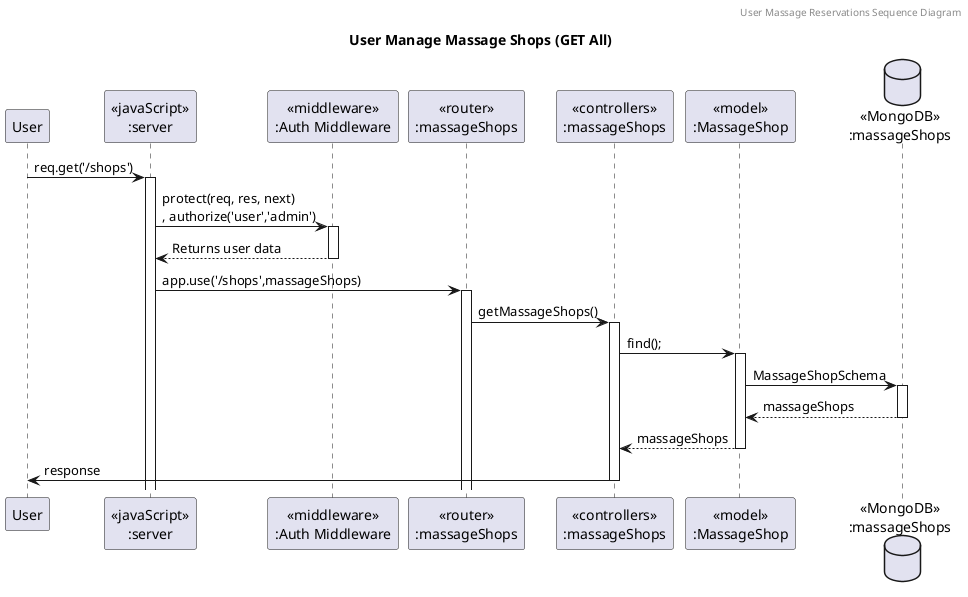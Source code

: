 @startuml User Manage Massage Shops (GET ALL)

header User Massage Reservations Sequence Diagram
title "User Manage Massage Shops (GET All)"

participant "User" as client
participant "<<javaScript>>\n:server" as Server
participant "<<middleware>>\n:Auth Middleware" as Auth
participant "<<router>>\n:massageShops" as routerMassageShops
participant "<<controllers>>\n:massageShops" as controllersMassageShops
participant "<<model>>\n:MassageShop" as modelMassageShop
database "<<MongoDB>>\n:massageShops" as ShopsDatabase

client->Server ++:req.get('/shops')

Server -> Auth: protect(req, res, next)\n, authorize('user','admin')
activate Auth

Auth --> Server: Returns user data
deactivate Auth

Server->routerMassageShops ++:app.use('/shops',massageShops)
routerMassageShops -> controllersMassageShops ++:getMassageShops()
controllersMassageShops->modelMassageShop ++:find();
modelMassageShop ->ShopsDatabase ++: MassageShopSchema
ShopsDatabase --> modelMassageShop --: massageShops
controllersMassageShops <-- modelMassageShop --:massageShops
controllersMassageShops->client --:response

@enduml